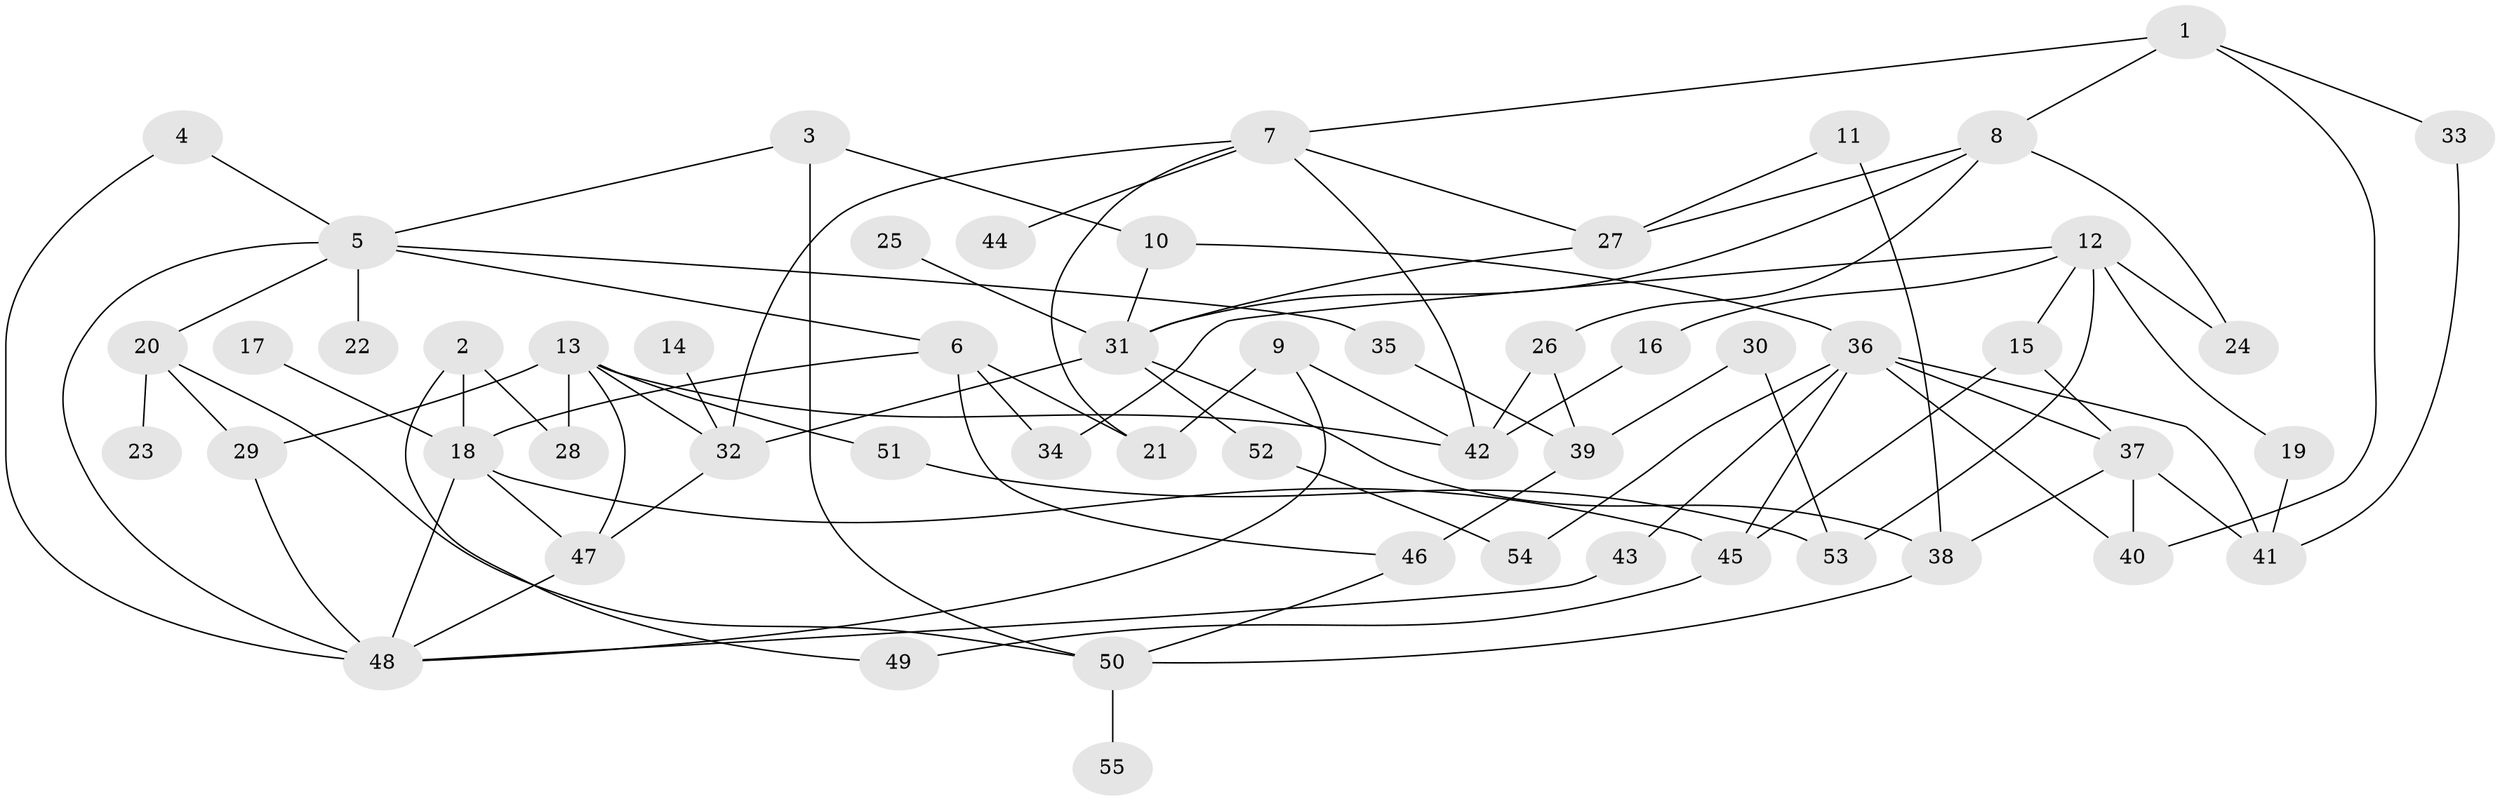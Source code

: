// coarse degree distribution, {8: 0.14285714285714285, 4: 0.14285714285714285, 3: 0.03571428571428571, 6: 0.07142857142857142, 5: 0.17857142857142858, 7: 0.03571428571428571, 1: 0.25, 2: 0.14285714285714285}
// Generated by graph-tools (version 1.1) at 2025/47/03/04/25 22:47:59]
// undirected, 55 vertices, 92 edges
graph export_dot {
  node [color=gray90,style=filled];
  1;
  2;
  3;
  4;
  5;
  6;
  7;
  8;
  9;
  10;
  11;
  12;
  13;
  14;
  15;
  16;
  17;
  18;
  19;
  20;
  21;
  22;
  23;
  24;
  25;
  26;
  27;
  28;
  29;
  30;
  31;
  32;
  33;
  34;
  35;
  36;
  37;
  38;
  39;
  40;
  41;
  42;
  43;
  44;
  45;
  46;
  47;
  48;
  49;
  50;
  51;
  52;
  53;
  54;
  55;
  1 -- 7;
  1 -- 8;
  1 -- 33;
  1 -- 40;
  2 -- 18;
  2 -- 28;
  2 -- 49;
  3 -- 5;
  3 -- 10;
  3 -- 50;
  4 -- 5;
  4 -- 48;
  5 -- 6;
  5 -- 20;
  5 -- 22;
  5 -- 35;
  5 -- 48;
  6 -- 18;
  6 -- 21;
  6 -- 34;
  6 -- 46;
  7 -- 21;
  7 -- 27;
  7 -- 32;
  7 -- 42;
  7 -- 44;
  8 -- 24;
  8 -- 26;
  8 -- 27;
  8 -- 31;
  9 -- 21;
  9 -- 42;
  9 -- 48;
  10 -- 31;
  10 -- 36;
  11 -- 27;
  11 -- 38;
  12 -- 15;
  12 -- 16;
  12 -- 19;
  12 -- 24;
  12 -- 34;
  12 -- 53;
  13 -- 28;
  13 -- 29;
  13 -- 32;
  13 -- 42;
  13 -- 47;
  13 -- 51;
  14 -- 32;
  15 -- 37;
  15 -- 45;
  16 -- 42;
  17 -- 18;
  18 -- 45;
  18 -- 47;
  18 -- 48;
  19 -- 41;
  20 -- 23;
  20 -- 29;
  20 -- 50;
  25 -- 31;
  26 -- 39;
  26 -- 42;
  27 -- 31;
  29 -- 48;
  30 -- 39;
  30 -- 53;
  31 -- 32;
  31 -- 38;
  31 -- 52;
  32 -- 47;
  33 -- 41;
  35 -- 39;
  36 -- 37;
  36 -- 40;
  36 -- 41;
  36 -- 43;
  36 -- 45;
  36 -- 54;
  37 -- 38;
  37 -- 40;
  37 -- 41;
  38 -- 50;
  39 -- 46;
  43 -- 48;
  45 -- 49;
  46 -- 50;
  47 -- 48;
  50 -- 55;
  51 -- 53;
  52 -- 54;
}
